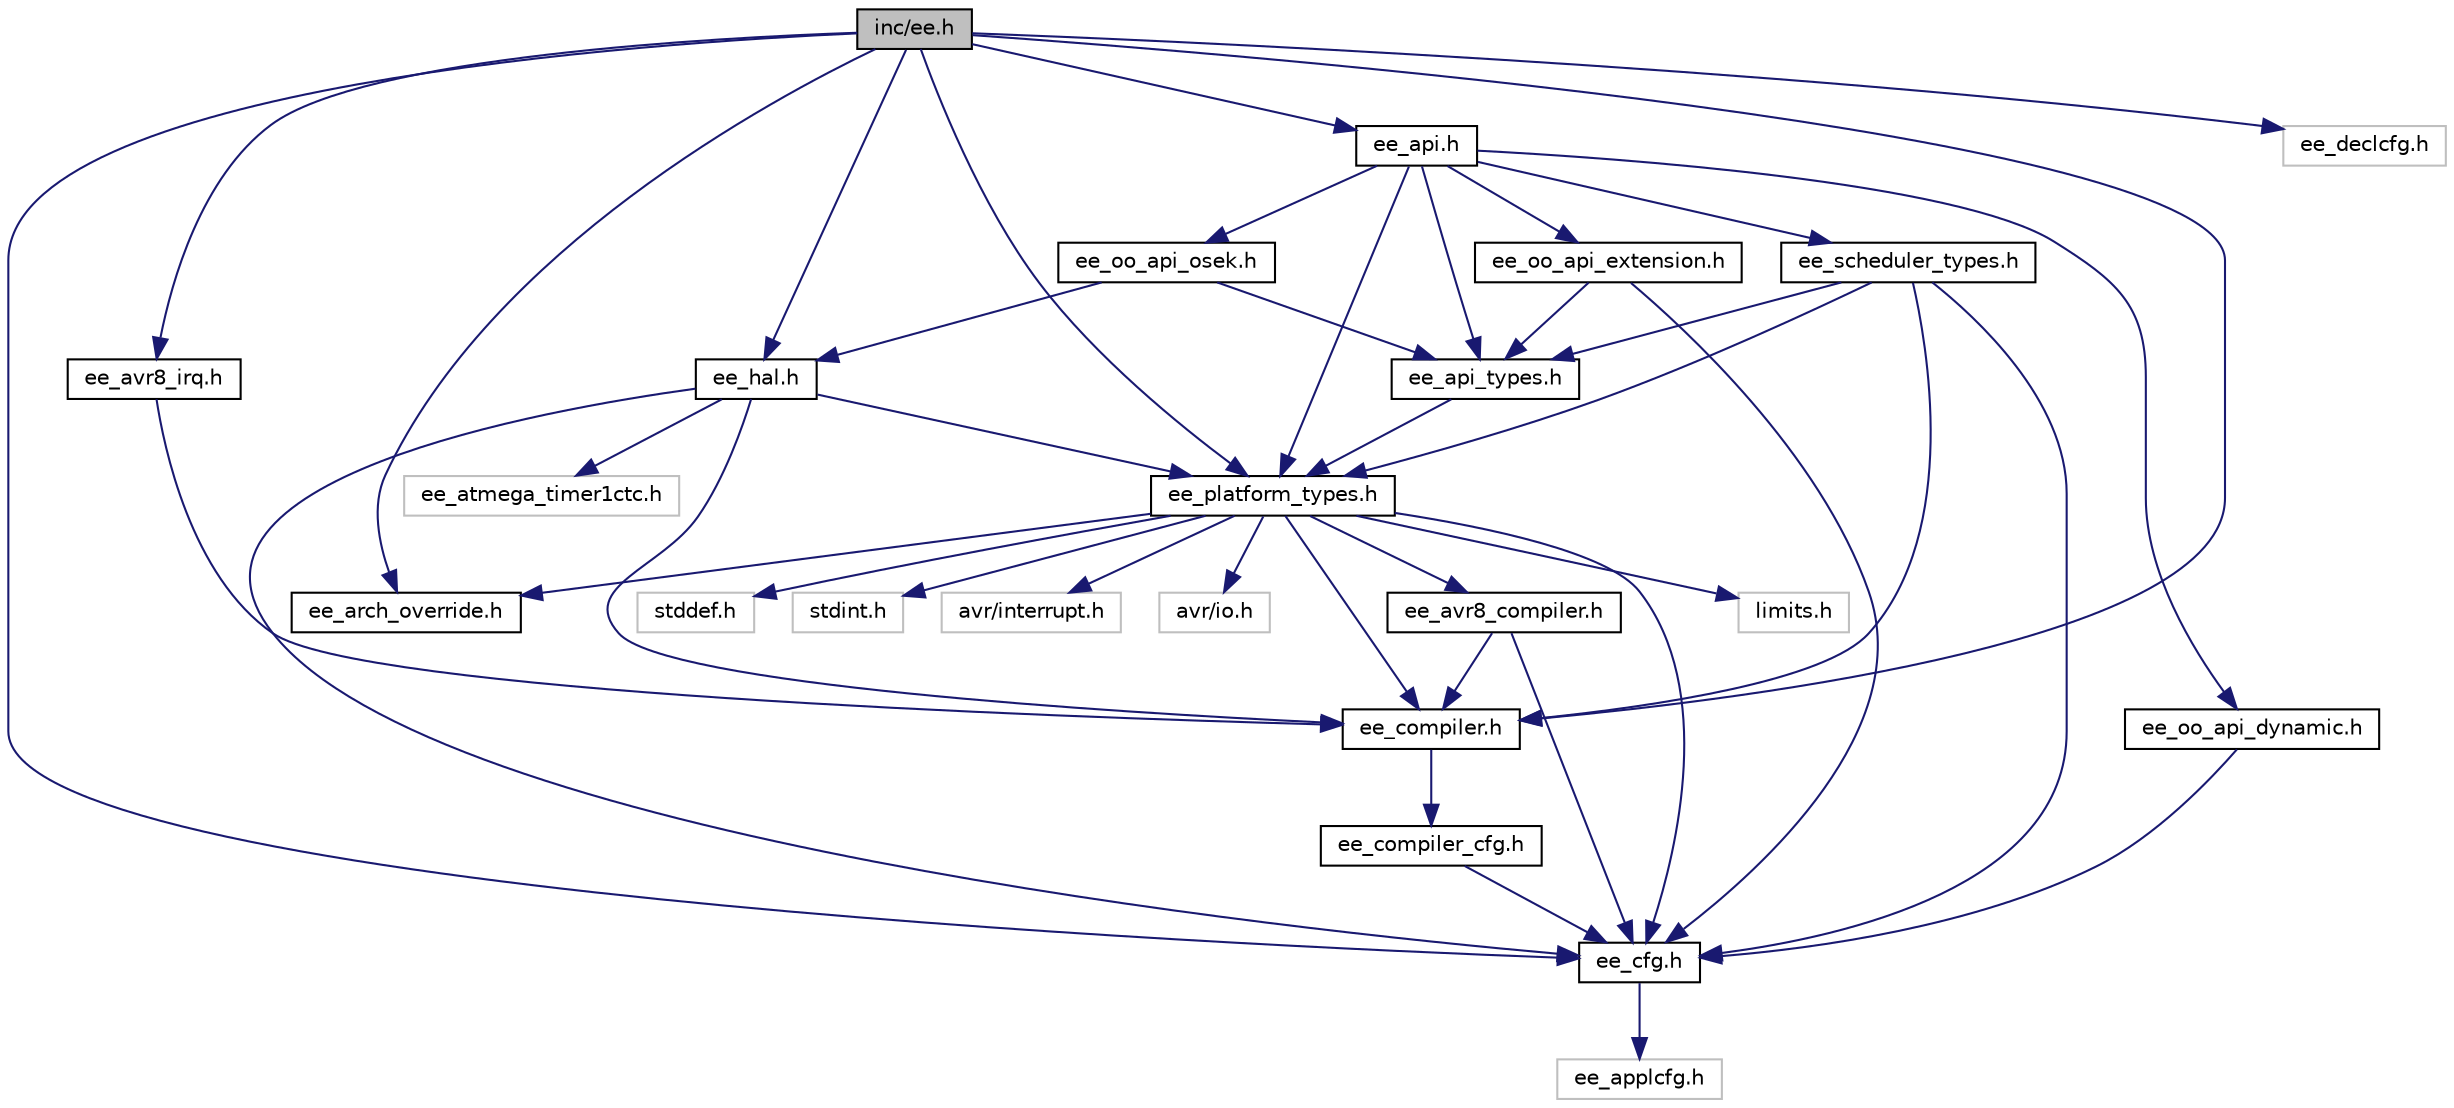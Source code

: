 digraph "inc/ee.h"
{
 // LATEX_PDF_SIZE
  edge [fontname="Helvetica",fontsize="10",labelfontname="Helvetica",labelfontsize="10"];
  node [fontname="Helvetica",fontsize="10",shape=record];
  Node1 [label="inc/ee.h",height=0.2,width=0.4,color="black", fillcolor="grey75", style="filled", fontcolor="black",tooltip="Main Collector."];
  Node1 -> Node2 [color="midnightblue",fontsize="10",style="solid"];
  Node2 [label="ee_cfg.h",height=0.2,width=0.4,color="black", fillcolor="white", style="filled",URL="$ee__cfg_8h.html",tooltip="Common Configuration Collector."];
  Node2 -> Node3 [color="midnightblue",fontsize="10",style="solid"];
  Node3 [label="ee_applcfg.h",height=0.2,width=0.4,color="grey75", fillcolor="white", style="filled",tooltip=" "];
  Node1 -> Node4 [color="midnightblue",fontsize="10",style="solid"];
  Node4 [label="ee_arch_override.h",height=0.2,width=0.4,color="black", fillcolor="white", style="filled",URL="$ee__arch__override_8h.html",tooltip="Override default settings used in the architecture."];
  Node1 -> Node5 [color="midnightblue",fontsize="10",style="solid"];
  Node5 [label="ee_compiler.h",height=0.2,width=0.4,color="black", fillcolor="white", style="filled",URL="$ee__compiler_8h.html",tooltip="Compilers Abstraction File."];
  Node5 -> Node6 [color="midnightblue",fontsize="10",style="solid"];
  Node6 [label="ee_compiler_cfg.h",height=0.2,width=0.4,color="black", fillcolor="white", style="filled",URL="$ee__compiler__cfg_8h.html",tooltip="Compilers Cfg Collector."];
  Node6 -> Node2 [color="midnightblue",fontsize="10",style="solid"];
  Node1 -> Node7 [color="midnightblue",fontsize="10",style="solid"];
  Node7 [label="ee_platform_types.h",height=0.2,width=0.4,color="black", fillcolor="white", style="filled",URL="$ee__platform__types_8h.html",tooltip="Platform Types."];
  Node7 -> Node2 [color="midnightblue",fontsize="10",style="solid"];
  Node7 -> Node4 [color="midnightblue",fontsize="10",style="solid"];
  Node7 -> Node5 [color="midnightblue",fontsize="10",style="solid"];
  Node7 -> Node8 [color="midnightblue",fontsize="10",style="solid"];
  Node8 [label="limits.h",height=0.2,width=0.4,color="grey75", fillcolor="white", style="filled",tooltip=" "];
  Node7 -> Node9 [color="midnightblue",fontsize="10",style="solid"];
  Node9 [label="stddef.h",height=0.2,width=0.4,color="grey75", fillcolor="white", style="filled",tooltip=" "];
  Node7 -> Node10 [color="midnightblue",fontsize="10",style="solid"];
  Node10 [label="stdint.h",height=0.2,width=0.4,color="grey75", fillcolor="white", style="filled",tooltip=" "];
  Node7 -> Node11 [color="midnightblue",fontsize="10",style="solid"];
  Node11 [label="ee_avr8_compiler.h",height=0.2,width=0.4,color="black", fillcolor="white", style="filled",URL="$ee__avr8__compiler_8h.html",tooltip="AVR8 GCC Compiler Definitions."];
  Node11 -> Node2 [color="midnightblue",fontsize="10",style="solid"];
  Node11 -> Node5 [color="midnightblue",fontsize="10",style="solid"];
  Node7 -> Node12 [color="midnightblue",fontsize="10",style="solid"];
  Node12 [label="avr/interrupt.h",height=0.2,width=0.4,color="grey75", fillcolor="white", style="filled",tooltip=" "];
  Node7 -> Node13 [color="midnightblue",fontsize="10",style="solid"];
  Node13 [label="avr/io.h",height=0.2,width=0.4,color="grey75", fillcolor="white", style="filled",tooltip=" "];
  Node1 -> Node14 [color="midnightblue",fontsize="10",style="solid"];
  Node14 [label="ee_hal.h",height=0.2,width=0.4,color="black", fillcolor="white", style="filled",URL="$ee__hal_8h.html",tooltip="HAL support visible to the application."];
  Node14 -> Node2 [color="midnightblue",fontsize="10",style="solid"];
  Node14 -> Node5 [color="midnightblue",fontsize="10",style="solid"];
  Node14 -> Node7 [color="midnightblue",fontsize="10",style="solid"];
  Node14 -> Node15 [color="midnightblue",fontsize="10",style="solid"];
  Node15 [label="ee_atmega_timer1ctc.h",height=0.2,width=0.4,color="grey75", fillcolor="white", style="filled",tooltip=" "];
  Node1 -> Node16 [color="midnightblue",fontsize="10",style="solid"];
  Node16 [label="ee_api.h",height=0.2,width=0.4,color="black", fillcolor="white", style="filled",URL="$ee__api_8h.html",tooltip="OSEK Kernel APIs Collector."];
  Node16 -> Node7 [color="midnightblue",fontsize="10",style="solid"];
  Node16 -> Node17 [color="midnightblue",fontsize="10",style="solid"];
  Node17 [label="ee_api_types.h",height=0.2,width=0.4,color="black", fillcolor="white", style="filled",URL="$ee__api__types_8h.html",tooltip="OSEK Kernel API Types."];
  Node17 -> Node7 [color="midnightblue",fontsize="10",style="solid"];
  Node16 -> Node18 [color="midnightblue",fontsize="10",style="solid"];
  Node18 [label="ee_oo_api_osek.h",height=0.2,width=0.4,color="black", fillcolor="white", style="filled",URL="$ee__oo__api__osek_8h.html",tooltip="OSEK Kernel APIs."];
  Node18 -> Node14 [color="midnightblue",fontsize="10",style="solid"];
  Node18 -> Node17 [color="midnightblue",fontsize="10",style="solid"];
  Node16 -> Node19 [color="midnightblue",fontsize="10",style="solid"];
  Node19 [label="ee_oo_api_dynamic.h",height=0.2,width=0.4,color="black", fillcolor="white", style="filled",URL="$ee__oo__api__dynamic_8h.html",tooltip="OSEK Kernel Dynamic APIs."];
  Node19 -> Node2 [color="midnightblue",fontsize="10",style="solid"];
  Node16 -> Node20 [color="midnightblue",fontsize="10",style="solid"];
  Node20 [label="ee_oo_api_extension.h",height=0.2,width=0.4,color="black", fillcolor="white", style="filled",URL="$ee__oo__api__extension_8h.html",tooltip="OSEK Kernel Extended APIs."];
  Node20 -> Node2 [color="midnightblue",fontsize="10",style="solid"];
  Node20 -> Node17 [color="midnightblue",fontsize="10",style="solid"];
  Node16 -> Node21 [color="midnightblue",fontsize="10",style="solid"];
  Node21 [label="ee_scheduler_types.h",height=0.2,width=0.4,color="black", fillcolor="white", style="filled",URL="$ee__scheduler__types_8h.html",tooltip="Contains the types for different scheduler data structures."];
  Node21 -> Node2 [color="midnightblue",fontsize="10",style="solid"];
  Node21 -> Node5 [color="midnightblue",fontsize="10",style="solid"];
  Node21 -> Node7 [color="midnightblue",fontsize="10",style="solid"];
  Node21 -> Node17 [color="midnightblue",fontsize="10",style="solid"];
  Node1 -> Node22 [color="midnightblue",fontsize="10",style="solid"];
  Node22 [label="ee_avr8_irq.h",height=0.2,width=0.4,color="black", fillcolor="white", style="filled",URL="$ee__avr8__irq_8h.html",tooltip="AVR8 IRQs."];
  Node22 -> Node5 [color="midnightblue",fontsize="10",style="solid"];
  Node1 -> Node23 [color="midnightblue",fontsize="10",style="solid"];
  Node23 [label="ee_declcfg.h",height=0.2,width=0.4,color="grey75", fillcolor="white", style="filled",tooltip=" "];
}
